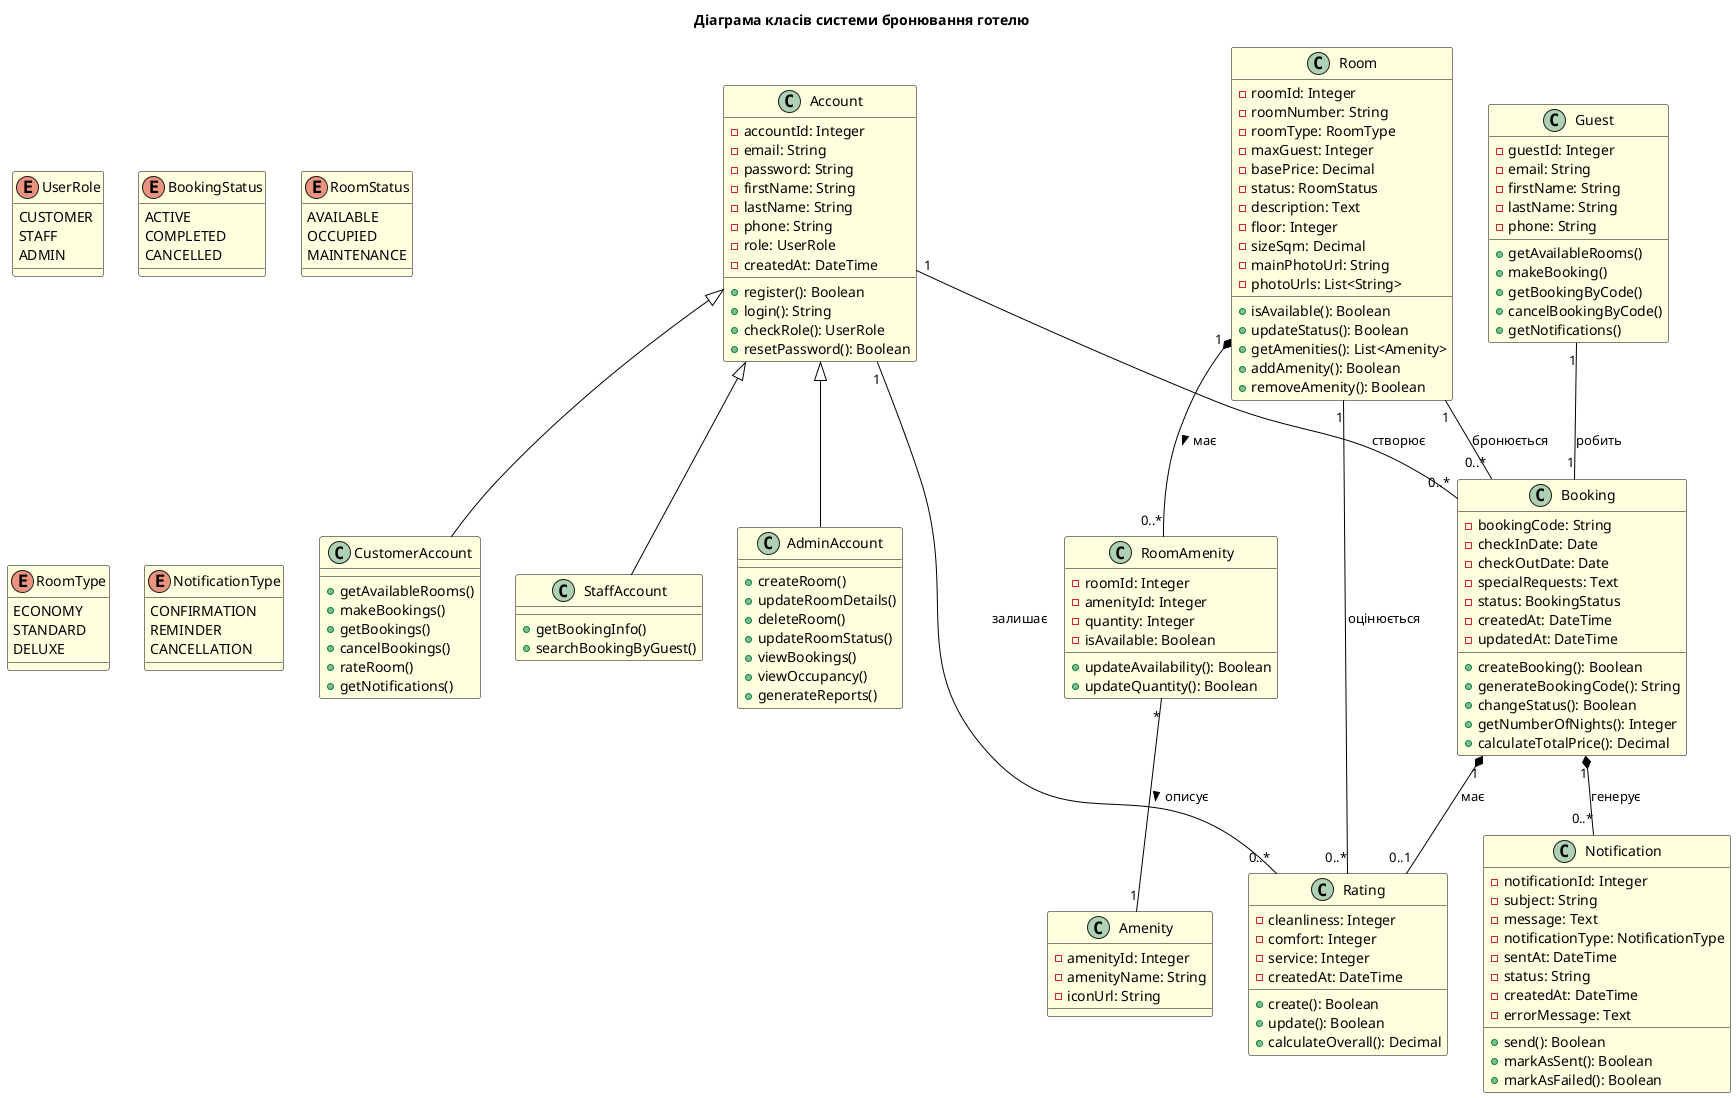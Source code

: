 @startuml
title Діаграма класів системи бронювання готелю

skinparam class {
    BackgroundColor LightYellow
    ArrowColor Black
    BorderColor Black
}

enum UserRole {
    CUSTOMER
    STAFF
    ADMIN
}

enum BookingStatus {
    ACTIVE
    COMPLETED
    CANCELLED
}

enum RoomStatus {
    AVAILABLE
    OCCUPIED
    MAINTENANCE
}

enum RoomType {
    ECONOMY
    STANDARD
    DELUXE
}

enum NotificationType {
    CONFIRMATION
    REMINDER
    CANCELLATION
}


' Класи системи
class Account {
    - accountId: Integer
    - email: String
    - password: String
    - firstName: String
    - lastName: String
    - phone: String
    - role: UserRole
    - createdAt: DateTime
    __
    + register(): Boolean
    + login(): String
    + checkRole(): UserRole
    + resetPassword(): Boolean
}

class CustomerAccount {
    + getAvailableRooms()
    + makeBookings()
    + getBookings()
    + cancelBookings()
    + rateRoom()
    + getNotifications()
}

class StaffAccount {
    + getBookingInfo()
    + searchBookingByGuest()
}

class AdminAccount {
    + createRoom()
    + updateRoomDetails()
    + deleteRoom()
    + updateRoomStatus()
    + viewBookings()
    + viewOccupancy()
    + generateReports()
}

class Guest {
    - guestId: Integer
    - email: String
    - firstName: String
    - lastName: String
    - phone: String
    __
    + getAvailableRooms()
    + makeBooking()
    + getBookingByCode()
    + cancelBookingByCode()
    + getNotifications()   
}

class Room {
    - roomId: Integer
    - roomNumber: String
    - roomType: RoomType
    - maxGuest: Integer
    - basePrice: Decimal
    - status: RoomStatus
    - description: Text
    - floor: Integer
    - sizeSqm: Decimal
    - mainPhotoUrl: String
    - photoUrls: List<String>
    __
    + isAvailable(): Boolean
    + updateStatus(): Boolean
    + getAmenities(): List<Amenity>
    + addAmenity(): Boolean
    + removeAmenity(): Boolean
}

class Amenity {
    - amenityId: Integer
    - amenityName: String
    - iconUrl: String
}

class RoomAmenity {
    - roomId: Integer
    - amenityId: Integer
    - quantity: Integer
    - isAvailable: Boolean
    __
    + updateAvailability(): Boolean
    + updateQuantity(): Boolean
}

class Booking {
    - bookingCode: String
    - checkInDate: Date
    - checkOutDate: Date
    - specialRequests: Text
    - status: BookingStatus
    - createdAt: DateTime
    - updatedAt: DateTime
    __
    + createBooking(): Boolean
    + generateBookingCode(): String
    + changeStatus(): Boolean
    + getNumberOfNights(): Integer
    + calculateTotalPrice(): Decimal
}

class Rating {
    - cleanliness: Integer
    - comfort: Integer
    - service: Integer
    - createdAt: DateTime
    __
    + create(): Boolean
    + update(): Boolean
    + calculateOverall(): Decimal
}

class Notification {
    - notificationId: Integer
    - subject: String
    - message: Text
    - notificationType: NotificationType
    - sentAt: DateTime
    - status: String
    - createdAt: DateTime
    - errorMessage: Text
    __
    + send(): Boolean
    + markAsSent(): Boolean
    + markAsFailed(): Boolean
}


' Відношення між класами
Account "1" -- "0..*" Booking : створює
Guest "1" -- "1" Booking : робить
Room "1" -- "0..*" Booking : бронюється
Room "1" *-- "0..*" RoomAmenity : має >
RoomAmenity "*" -- "1" Amenity : описує >
Booking "1" *-- "0..*" Notification : генерує
Booking "1" *-- "0..1" Rating : має
Room "1" -- "0..*" Rating : оцінюється
Account "1" -- "0..*" Rating : залишає

Account <|-- CustomerAccount
Account <|-- StaffAccount
Account <|-- AdminAccount

@enduml